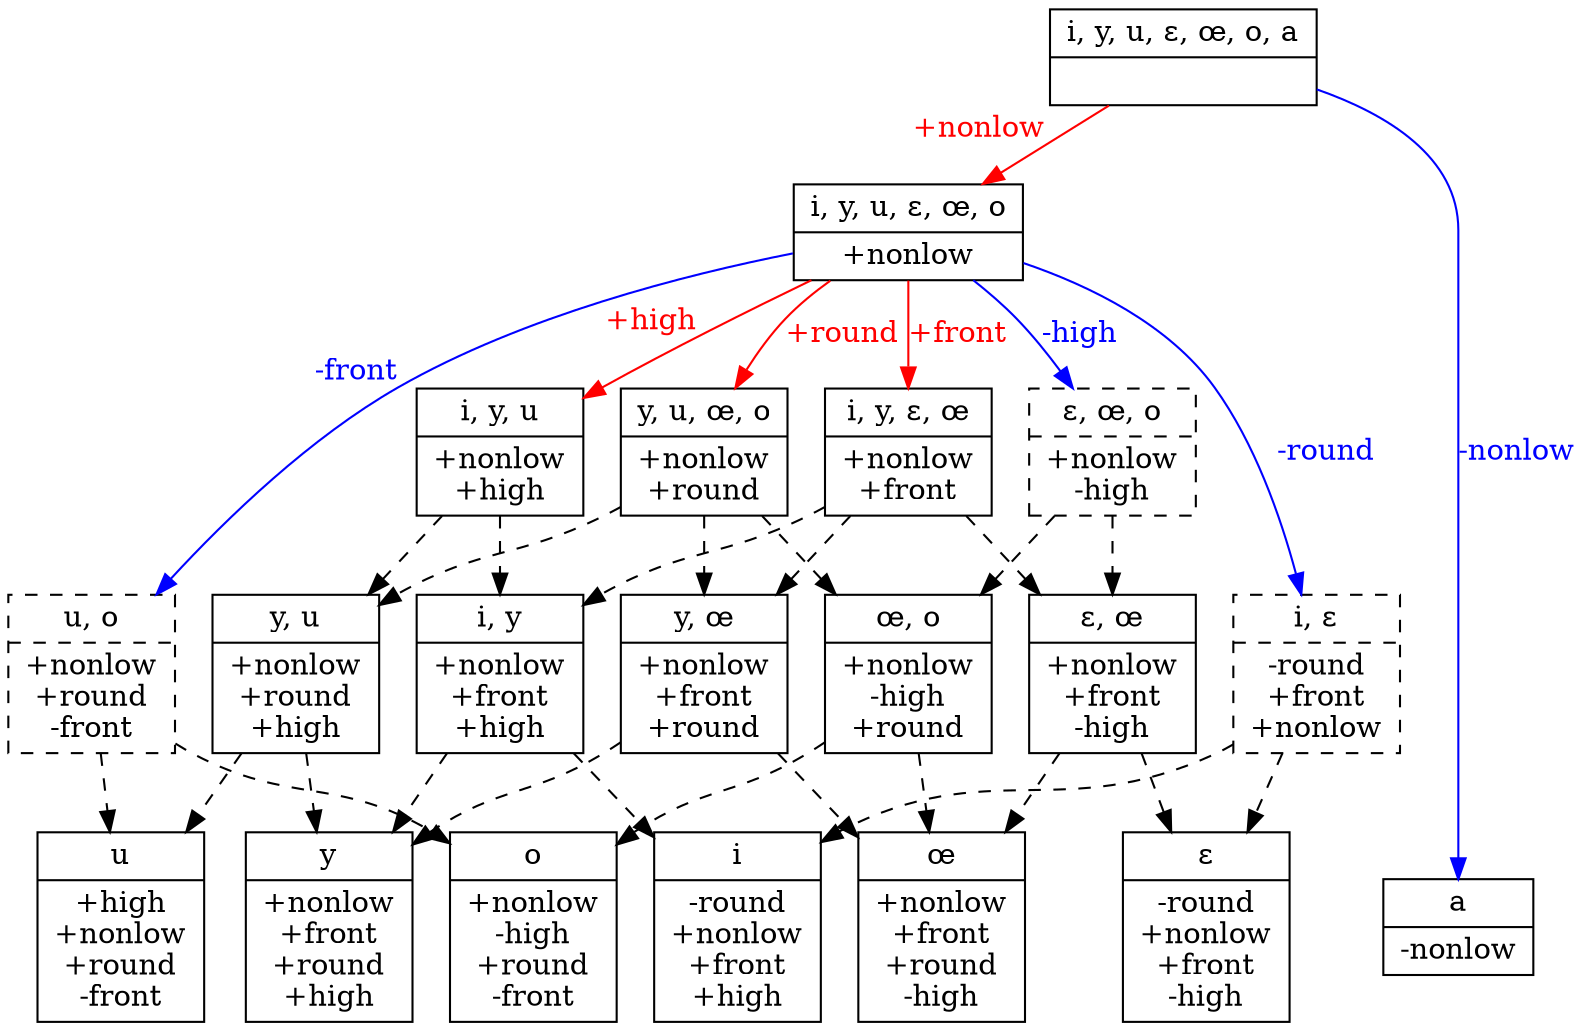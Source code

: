 // None
digraph {
	graph [ dpi = 300 ];
	0 [label="{<segs> i, y, u, ɛ, œ, o, a |<feats>  }",shape=record]
	1 [label="{<segs> i, y, u, ɛ, œ, o |<feats> +nonlow }",shape=record]
	2 [label="{<segs> i, y, ɛ, œ |<feats> +nonlow\n+front }",shape=record]
	3 [label="{<segs> y, u, œ, o |<feats> +nonlow\n+round }",shape=record]
	4 [label="{<segs> i, y, u |<feats> +nonlow\n+high }",shape=record]
	5 [label="{<segs> i |<feats> -round\n+nonlow\n+front\n+high }",shape=record]
	6 [label="{<segs> y |<feats> +nonlow\n+front\n+round\n+high }",shape=record]
	7 [label="{<segs> u |<feats> +high\n+nonlow\n+round\n-front }",shape=record]
	8 [label="{<segs> ɛ |<feats> -round\n+nonlow\n+front\n-high }",shape=record]
	9 [label="{<segs> œ |<feats> +nonlow\n+front\n+round\n-high }",shape=record]
	10 [label="{<segs> o |<feats> +nonlow\n-high\n+round\n-front }",shape=record]
	11 [label="{<segs> a |<feats> -nonlow }",shape=record]
	12 [label="{<segs> y, œ |<feats> +nonlow\n+front\n+round }",shape=record]
	13 [label="{<segs> i, y |<feats> +nonlow\n+front\n+high }",shape=record]
	14 [label="{<segs> y, u |<feats> +nonlow\n+round\n+high }",shape=record]
	15 [label="{<segs> u, o |<feats> +nonlow\n+round\n-front }",shape=record,style=dashed]
	16 [label="{<segs> i, ɛ |<feats> -round\n+front\n+nonlow }",shape=record,style=dashed]
	17 [label="{<segs> ɛ, œ, o |<feats> +nonlow\n-high }",shape=record,style=dashed]
	18 [label="{<segs> ɛ, œ |<feats> +nonlow\n+front\n-high }",shape=record]
	19 [label="{<segs> œ, o |<feats> +nonlow\n-high\n+round }",shape=record]

	0 -> 1 [xlabel="+nonlow",fontcolor=red,color=red]
	0 -> 11	[label="-nonlow",fontcolor=blue,color=blue]
	1 -> 2	[label="+front",fontcolor=red,color=red]
	1 -> 3	[label="+round",fontcolor=red,color=red]
	1 -> 4	[xlabel="+high",fontcolor=red,color=red]
	1 -> 17	[label="-high",fontcolor=blue,color=blue]
	2 -> 12	[style=dashed]
	2 -> 13	[style=dashed]
	1 -> 16	[label="-round",fontcolor=blue,color=blue]
	2 -> 18	[style=dashed]
	3 -> 12	[style=dashed]
	3 -> 14	[style=dashed]
	1 -> 15	[xlabel="-front",fontcolor=blue,color=blue]
	3 -> 19	[style=dashed]
	4 -> 13	[style=dashed]
	4 -> 14	[style=dashed]
	12 -> 6	[style=dashed]
	12 -> 9	[style=dashed]
	13 -> 5	[style=dashed]
	13 -> 6	[style=dashed]
	14 -> 6	[style=dashed]
	14 -> 7	[style=dashed]
	15 -> 7	[style=dashed]
	15 -> 10 [style=dashed]
	16 -> 5	[style=dashed]
	16 -> 8	[style=dashed]
	17 -> 18 [style=dashed]
	17 -> 19 [style=dashed]
	18 -> 8	[style=dashed]
	18 -> 9	[style=dashed]
	19 -> 9	[style=dashed]
	19 -> 10 [style=dashed]
{rank=same; 5 6 7 8 9 10 11}
}